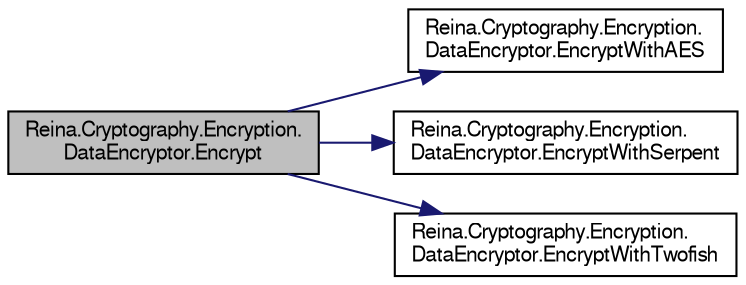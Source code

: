 digraph "Reina.Cryptography.Encryption.DataEncryptor.Encrypt"
{
 // LATEX_PDF_SIZE
  edge [fontname="FreeSans",fontsize="10",labelfontname="FreeSans",labelfontsize="10"];
  node [fontname="FreeSans",fontsize="10",shape=record];
  rankdir="LR";
  Node1 [label="Reina.Cryptography.Encryption.\lDataEncryptor.Encrypt",height=0.2,width=0.4,color="black", fillcolor="grey75", style="filled", fontcolor="black",tooltip="Encrypts the specified plaintext data using a layered approach with Twofish, Serpent,..."];
  Node1 -> Node2 [color="midnightblue",fontsize="10",style="solid",fontname="FreeSans"];
  Node2 [label="Reina.Cryptography.Encryption.\lDataEncryptor.EncryptWithAES",height=0.2,width=0.4,color="black", fillcolor="white", style="filled",URL="$class_reina_1_1_cryptography_1_1_encryption_1_1_data_encryptor.html#a2eff2e735efcd8c1fed6e4398ad063c9",tooltip="Encrypts the data using the AES algorithm in its default mode with an auto-generated IV."];
  Node1 -> Node3 [color="midnightblue",fontsize="10",style="solid",fontname="FreeSans"];
  Node3 [label="Reina.Cryptography.Encryption.\lDataEncryptor.EncryptWithSerpent",height=0.2,width=0.4,color="black", fillcolor="white", style="filled",URL="$class_reina_1_1_cryptography_1_1_encryption_1_1_data_encryptor.html#aa4083d74893b3dc887f59f86d4fb6b2a",tooltip="Encrypts the data using the Serpent algorithm in CBC mode with PKCS7 padding."];
  Node1 -> Node4 [color="midnightblue",fontsize="10",style="solid",fontname="FreeSans"];
  Node4 [label="Reina.Cryptography.Encryption.\lDataEncryptor.EncryptWithTwofish",height=0.2,width=0.4,color="black", fillcolor="white", style="filled",URL="$class_reina_1_1_cryptography_1_1_encryption_1_1_data_encryptor.html#a17253ffa2bd4fd959a9e69f9a46dcd99",tooltip="Encrypts the data using the Twofish algorithm in CBC mode with PKCS7 padding."];
}
